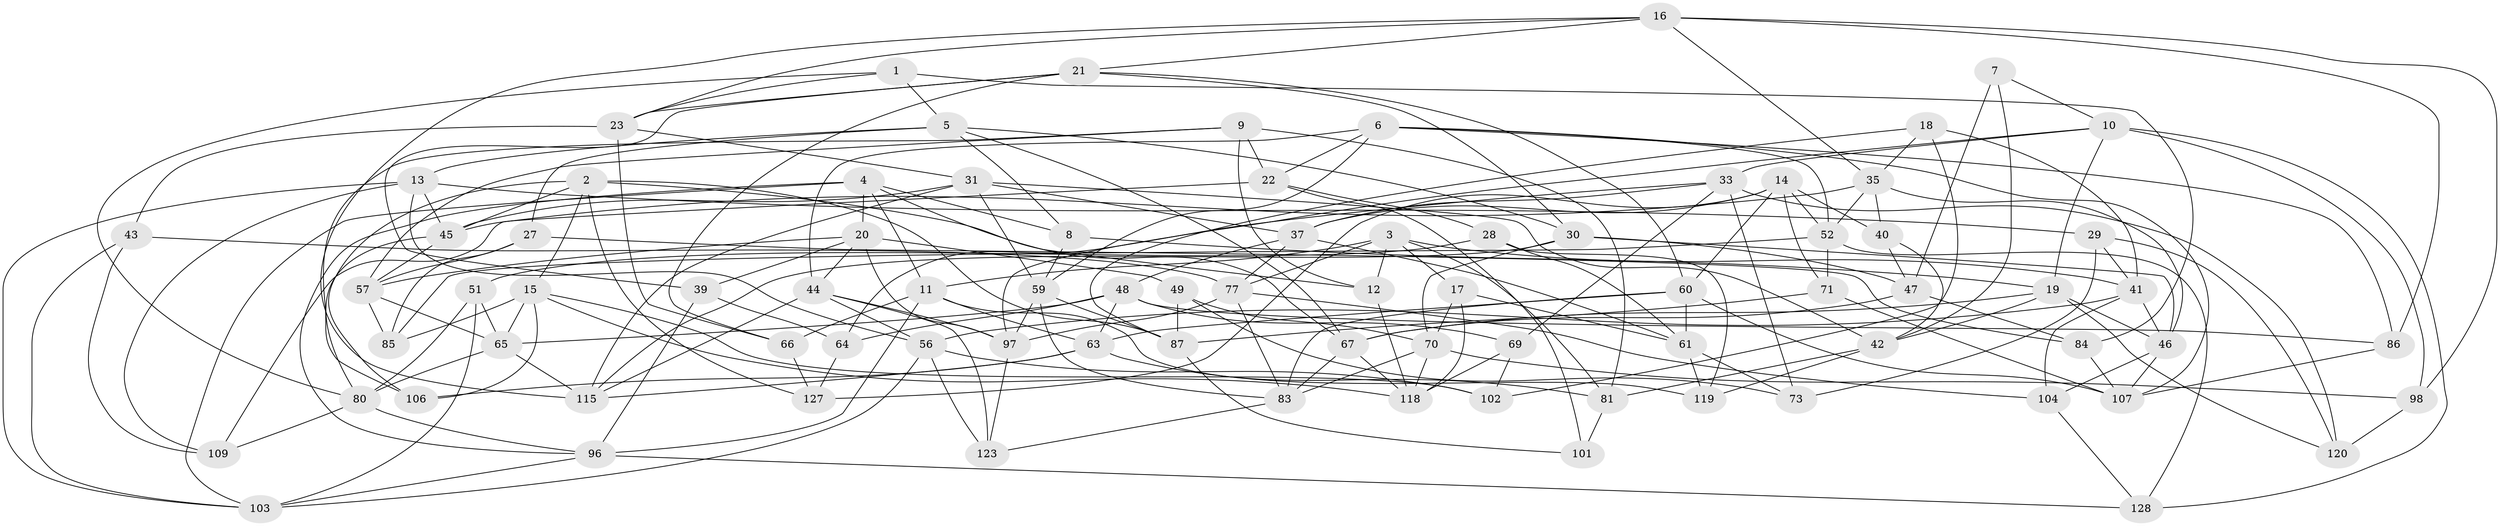 // original degree distribution, {4: 1.0}
// Generated by graph-tools (version 1.1) at 2025/42/03/06/25 10:42:17]
// undirected, 83 vertices, 213 edges
graph export_dot {
graph [start="1"]
  node [color=gray90,style=filled];
  1;
  2 [super="+88"];
  3 [super="+105"];
  4 [super="+94"];
  5 [super="+68"];
  6 [super="+25"];
  7;
  8;
  9 [super="+32"];
  10 [super="+76"];
  11 [super="+74"];
  12;
  13 [super="+24"];
  14 [super="+95"];
  15 [super="+92"];
  16 [super="+50"];
  17;
  18;
  19 [super="+113"];
  20 [super="+26"];
  21 [super="+79"];
  22 [super="+36"];
  23 [super="+34"];
  27;
  28;
  29;
  30 [super="+38"];
  31 [super="+78"];
  33 [super="+55"];
  35 [super="+132"];
  37 [super="+53"];
  39;
  40;
  41 [super="+54"];
  42 [super="+58"];
  43;
  44 [super="+91"];
  45 [super="+125"];
  46 [super="+93"];
  47 [super="+62"];
  48 [super="+114"];
  49;
  51;
  52 [super="+72"];
  56 [super="+100"];
  57 [super="+124"];
  59 [super="+82"];
  60 [super="+129"];
  61 [super="+75"];
  63 [super="+89"];
  64;
  65 [super="+116"];
  66;
  67 [super="+133"];
  69;
  70 [super="+110"];
  71;
  73;
  77 [super="+131"];
  80 [super="+121"];
  81 [super="+108"];
  83 [super="+90"];
  84;
  85;
  86;
  87 [super="+112"];
  96 [super="+99"];
  97 [super="+130"];
  98;
  101;
  102;
  103 [super="+122"];
  104;
  106;
  107 [super="+111"];
  109;
  115 [super="+117"];
  118 [super="+126"];
  119;
  120;
  123;
  127;
  128;
  1 -- 23;
  1 -- 84;
  1 -- 5;
  1 -- 80;
  2 -- 106;
  2 -- 15;
  2 -- 45;
  2 -- 12;
  2 -- 127;
  2 -- 87;
  3 -- 77;
  3 -- 17;
  3 -- 12;
  3 -- 41;
  3 -- 11;
  3 -- 81;
  4 -- 11;
  4 -- 20;
  4 -- 8;
  4 -- 67;
  4 -- 103;
  4 -- 96;
  5 -- 13;
  5 -- 8;
  5 -- 67;
  5 -- 27;
  5 -- 30;
  6 -- 59;
  6 -- 86;
  6 -- 52;
  6 -- 107;
  6 -- 44;
  6 -- 22;
  7 -- 47 [weight=2];
  7 -- 42;
  7 -- 10;
  8 -- 59;
  8 -- 19;
  9 -- 12;
  9 -- 81;
  9 -- 106;
  9 -- 22 [weight=2];
  9 -- 57;
  10 -- 128;
  10 -- 97;
  10 -- 98;
  10 -- 33;
  10 -- 19;
  11 -- 66;
  11 -- 119;
  11 -- 63;
  11 -- 96;
  12 -- 118;
  13 -- 56;
  13 -- 29;
  13 -- 109;
  13 -- 45;
  13 -- 103;
  14 -- 40;
  14 -- 127;
  14 -- 60;
  14 -- 52;
  14 -- 37;
  14 -- 71;
  15 -- 106;
  15 -- 65;
  15 -- 85;
  15 -- 102;
  15 -- 118;
  16 -- 98;
  16 -- 21;
  16 -- 35;
  16 -- 86;
  16 -- 23;
  16 -- 115;
  17 -- 61;
  17 -- 118;
  17 -- 70;
  18 -- 41;
  18 -- 102;
  18 -- 87;
  18 -- 35;
  19 -- 46;
  19 -- 67;
  19 -- 120;
  19 -- 42;
  20 -- 49;
  20 -- 57;
  20 -- 39;
  20 -- 44;
  20 -- 97;
  21 -- 66;
  21 -- 60;
  21 -- 30;
  21 -- 39;
  21 -- 23;
  22 -- 109;
  22 -- 28;
  22 -- 101;
  23 -- 31;
  23 -- 66;
  23 -- 43;
  27 -- 84;
  27 -- 85;
  27 -- 57;
  28 -- 119;
  28 -- 51;
  28 -- 61;
  29 -- 120;
  29 -- 73;
  29 -- 41;
  30 -- 47;
  30 -- 46;
  30 -- 70;
  30 -- 115;
  31 -- 115;
  31 -- 59;
  31 -- 37;
  31 -- 42;
  31 -- 45;
  33 -- 37;
  33 -- 73;
  33 -- 120;
  33 -- 64;
  33 -- 69;
  35 -- 52;
  35 -- 40;
  35 -- 46;
  35 -- 45;
  37 -- 77;
  37 -- 48;
  37 -- 61;
  39 -- 96;
  39 -- 64;
  40 -- 42;
  40 -- 47;
  41 -- 56;
  41 -- 104;
  41 -- 46;
  42 -- 119;
  42 -- 81;
  43 -- 103;
  43 -- 109;
  43 -- 77;
  44 -- 123;
  44 -- 56;
  44 -- 115;
  44 -- 97;
  45 -- 80;
  45 -- 57;
  46 -- 107;
  46 -- 104;
  47 -- 67;
  47 -- 84;
  48 -- 65;
  48 -- 86;
  48 -- 69;
  48 -- 64;
  48 -- 63;
  49 -- 87;
  49 -- 73;
  49 -- 70;
  51 -- 65;
  51 -- 80;
  51 -- 103;
  52 -- 128;
  52 -- 85;
  52 -- 71;
  56 -- 103;
  56 -- 123;
  56 -- 102;
  57 -- 85;
  57 -- 65;
  59 -- 87;
  59 -- 97;
  59 -- 83;
  60 -- 83;
  60 -- 107;
  60 -- 63;
  60 -- 61;
  61 -- 73;
  61 -- 119;
  63 -- 81;
  63 -- 106;
  63 -- 115;
  64 -- 127;
  65 -- 80;
  65 -- 115;
  66 -- 127;
  67 -- 83;
  67 -- 118;
  69 -- 118;
  69 -- 102;
  70 -- 98;
  70 -- 83;
  70 -- 118;
  71 -- 107;
  71 -- 87;
  77 -- 104;
  77 -- 83;
  77 -- 97;
  80 -- 109;
  80 -- 96;
  81 -- 101 [weight=2];
  83 -- 123;
  84 -- 107;
  86 -- 107;
  87 -- 101;
  96 -- 103;
  96 -- 128;
  97 -- 123;
  98 -- 120;
  104 -- 128;
}
